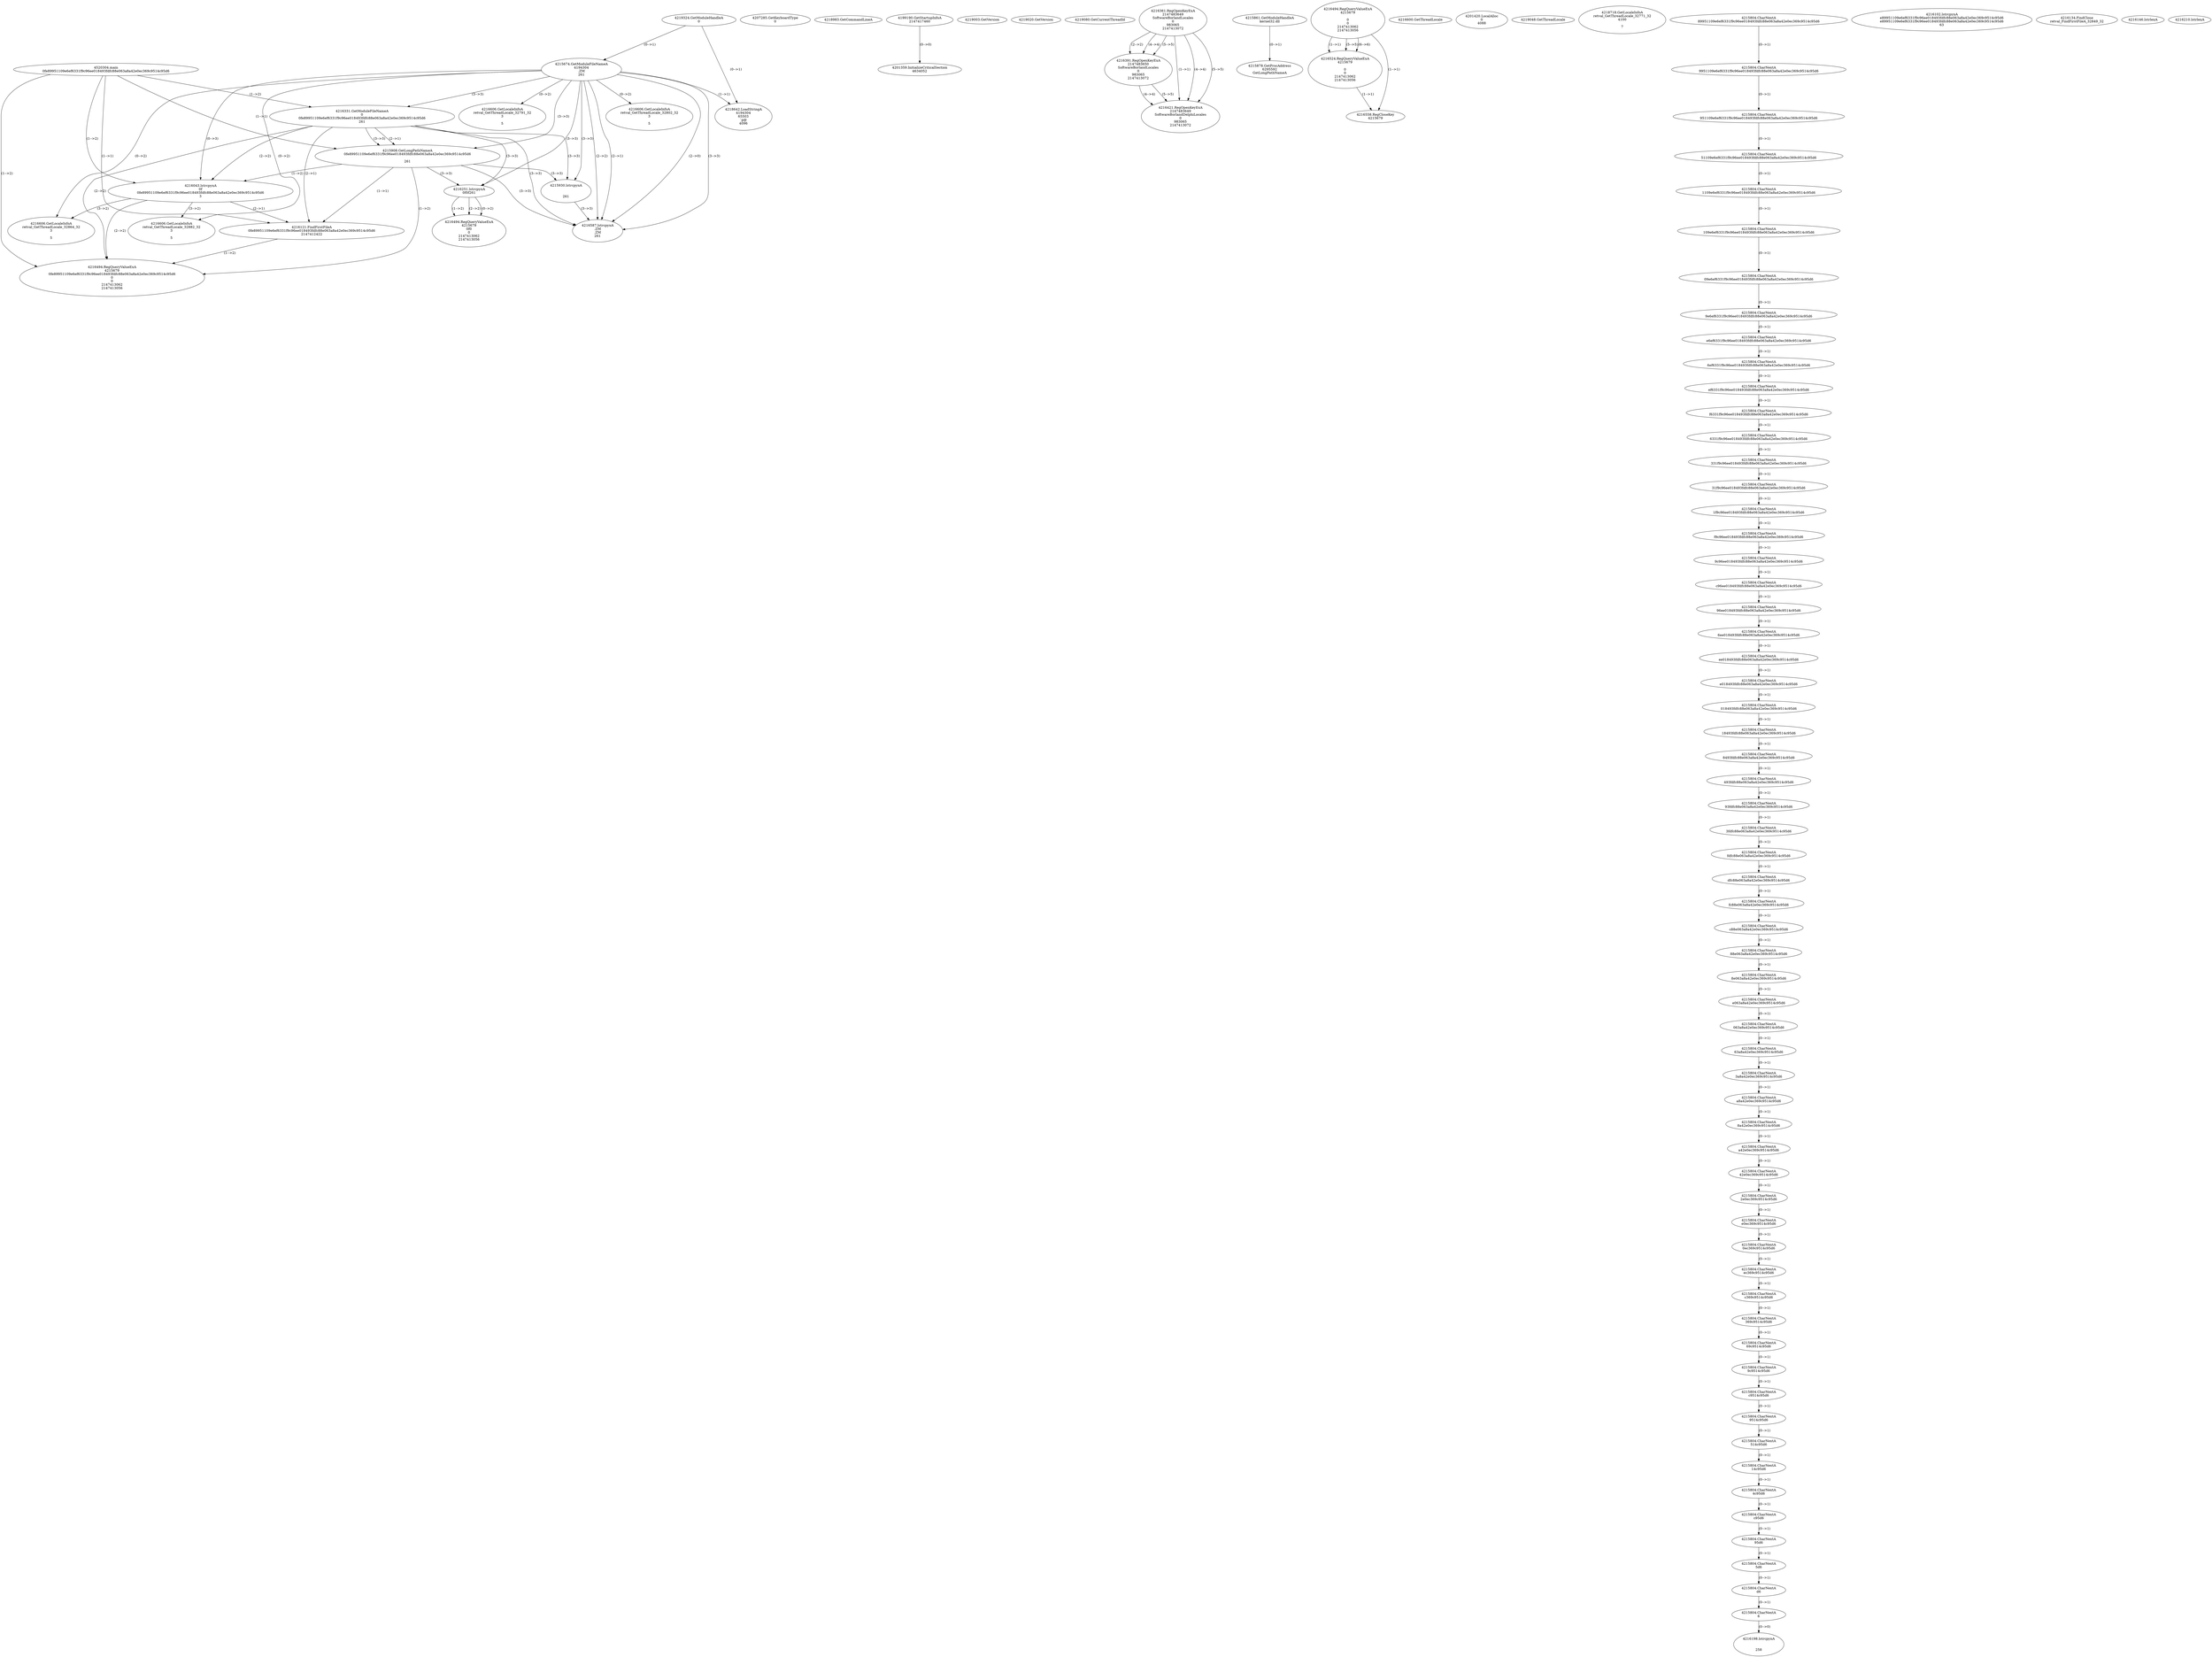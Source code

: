 // Global SCDG with merge call
digraph {
	0 [label="4520304.main
0fe89951109e6ef6331f9c96ee018493fdfc88e063a8a42e0ec369c9514c95d6"]
	1 [label="4219324.GetModuleHandleA
0"]
	2 [label="4207285.GetKeyboardType
0"]
	3 [label="4218983.GetCommandLineA
"]
	4 [label="4199190.GetStartupInfoA
2147417460"]
	5 [label="4219003.GetVersion
"]
	6 [label="4219020.GetVersion
"]
	7 [label="4219080.GetCurrentThreadId
"]
	8 [label="4215674.GetModuleFileNameA
4194304
.ZM
261"]
	1 -> 8 [label="(0-->1)"]
	9 [label="4216331.GetModuleFileNameA
0
0fe89951109e6ef6331f9c96ee018493fdfc88e063a8a42e0ec369c9514c95d6
261"]
	0 -> 9 [label="(1-->2)"]
	8 -> 9 [label="(3-->3)"]
	10 [label="4216361.RegOpenKeyExA
2147483649
Software\Borland\Locales
0
983065
2147413072"]
	11 [label="4215861.GetModuleHandleA
kernel32.dll"]
	12 [label="4215878.GetProcAddress
6295592
GetLongPathNameA"]
	11 -> 12 [label="(0-->1)"]
	13 [label="4215908.GetLongPathNameA
0fe89951109e6ef6331f9c96ee018493fdfc88e063a8a42e0ec369c9514c95d6

261"]
	0 -> 13 [label="(1-->1)"]
	9 -> 13 [label="(2-->1)"]
	8 -> 13 [label="(3-->3)"]
	9 -> 13 [label="(3-->3)"]
	14 [label="4215930.lstrcpynA


261"]
	8 -> 14 [label="(3-->3)"]
	9 -> 14 [label="(3-->3)"]
	13 -> 14 [label="(3-->3)"]
	15 [label="4216494.RegQueryValueExA
4215679

0
0
2147413062
2147413056"]
	16 [label="4216524.RegQueryValueExA
4215679

0
0
2147413062
2147413056"]
	15 -> 16 [label="(1-->1)"]
	15 -> 16 [label="(5-->5)"]
	15 -> 16 [label="(6-->6)"]
	17 [label="4216558.RegCloseKey
4215679"]
	15 -> 17 [label="(1-->1)"]
	16 -> 17 [label="(1-->1)"]
	18 [label="4216587.lstrcpynA
.ZM
.ZM
261"]
	8 -> 18 [label="(2-->1)"]
	8 -> 18 [label="(2-->2)"]
	8 -> 18 [label="(3-->3)"]
	9 -> 18 [label="(3-->3)"]
	13 -> 18 [label="(3-->3)"]
	14 -> 18 [label="(3-->3)"]
	8 -> 18 [label="(2-->0)"]
	19 [label="4216600.GetThreadLocale
"]
	20 [label="4216606.GetLocaleInfoA
retval_GetThreadLocale_32791_32
3

5"]
	8 -> 20 [label="(0-->2)"]
	21 [label="4218642.LoadStringA
4194304
65503
`p@
4096"]
	1 -> 21 [label="(0-->1)"]
	8 -> 21 [label="(1-->1)"]
	22 [label="4201359.InitializeCriticalSection
4634052"]
	4 -> 22 [label="(0-->0)"]
	23 [label="4201420.LocalAlloc
0
4088"]
	24 [label="4216391.RegOpenKeyExA
2147483650
Software\Borland\Locales
0
983065
2147413072"]
	10 -> 24 [label="(2-->2)"]
	10 -> 24 [label="(4-->4)"]
	10 -> 24 [label="(5-->5)"]
	25 [label="4216606.GetLocaleInfoA
retval_GetThreadLocale_32802_32
3

5"]
	8 -> 25 [label="(0-->2)"]
	26 [label="4219048.GetThreadLocale
"]
	27 [label="4218718.GetLocaleInfoA
retval_GetThreadLocale_32771_32
4100

7"]
	28 [label="4216421.RegOpenKeyExA
2147483649
Software\Borland\Delphi\Locales
0
983065
2147413072"]
	10 -> 28 [label="(1-->1)"]
	10 -> 28 [label="(4-->4)"]
	24 -> 28 [label="(4-->4)"]
	10 -> 28 [label="(5-->5)"]
	24 -> 28 [label="(5-->5)"]
	29 [label="4216043.lstrcpynA
0f
0fe89951109e6ef6331f9c96ee018493fdfc88e063a8a42e0ec369c9514c95d6
3"]
	0 -> 29 [label="(1-->2)"]
	9 -> 29 [label="(2-->2)"]
	13 -> 29 [label="(1-->2)"]
	8 -> 29 [label="(0-->3)"]
	30 [label="4215804.CharNextA
89951109e6ef6331f9c96ee018493fdfc88e063a8a42e0ec369c9514c95d6"]
	31 [label="4215804.CharNextA
9951109e6ef6331f9c96ee018493fdfc88e063a8a42e0ec369c9514c95d6"]
	30 -> 31 [label="(0-->1)"]
	32 [label="4215804.CharNextA
951109e6ef6331f9c96ee018493fdfc88e063a8a42e0ec369c9514c95d6"]
	31 -> 32 [label="(0-->1)"]
	33 [label="4215804.CharNextA
51109e6ef6331f9c96ee018493fdfc88e063a8a42e0ec369c9514c95d6"]
	32 -> 33 [label="(0-->1)"]
	34 [label="4215804.CharNextA
1109e6ef6331f9c96ee018493fdfc88e063a8a42e0ec369c9514c95d6"]
	33 -> 34 [label="(0-->1)"]
	35 [label="4215804.CharNextA
109e6ef6331f9c96ee018493fdfc88e063a8a42e0ec369c9514c95d6"]
	34 -> 35 [label="(0-->1)"]
	36 [label="4215804.CharNextA
09e6ef6331f9c96ee018493fdfc88e063a8a42e0ec369c9514c95d6"]
	35 -> 36 [label="(0-->1)"]
	37 [label="4215804.CharNextA
9e6ef6331f9c96ee018493fdfc88e063a8a42e0ec369c9514c95d6"]
	36 -> 37 [label="(0-->1)"]
	38 [label="4215804.CharNextA
e6ef6331f9c96ee018493fdfc88e063a8a42e0ec369c9514c95d6"]
	37 -> 38 [label="(0-->1)"]
	39 [label="4215804.CharNextA
6ef6331f9c96ee018493fdfc88e063a8a42e0ec369c9514c95d6"]
	38 -> 39 [label="(0-->1)"]
	40 [label="4215804.CharNextA
ef6331f9c96ee018493fdfc88e063a8a42e0ec369c9514c95d6"]
	39 -> 40 [label="(0-->1)"]
	41 [label="4215804.CharNextA
f6331f9c96ee018493fdfc88e063a8a42e0ec369c9514c95d6"]
	40 -> 41 [label="(0-->1)"]
	42 [label="4215804.CharNextA
6331f9c96ee018493fdfc88e063a8a42e0ec369c9514c95d6"]
	41 -> 42 [label="(0-->1)"]
	43 [label="4215804.CharNextA
331f9c96ee018493fdfc88e063a8a42e0ec369c9514c95d6"]
	42 -> 43 [label="(0-->1)"]
	44 [label="4215804.CharNextA
31f9c96ee018493fdfc88e063a8a42e0ec369c9514c95d6"]
	43 -> 44 [label="(0-->1)"]
	45 [label="4215804.CharNextA
1f9c96ee018493fdfc88e063a8a42e0ec369c9514c95d6"]
	44 -> 45 [label="(0-->1)"]
	46 [label="4215804.CharNextA
f9c96ee018493fdfc88e063a8a42e0ec369c9514c95d6"]
	45 -> 46 [label="(0-->1)"]
	47 [label="4215804.CharNextA
9c96ee018493fdfc88e063a8a42e0ec369c9514c95d6"]
	46 -> 47 [label="(0-->1)"]
	48 [label="4215804.CharNextA
c96ee018493fdfc88e063a8a42e0ec369c9514c95d6"]
	47 -> 48 [label="(0-->1)"]
	49 [label="4215804.CharNextA
96ee018493fdfc88e063a8a42e0ec369c9514c95d6"]
	48 -> 49 [label="(0-->1)"]
	50 [label="4215804.CharNextA
6ee018493fdfc88e063a8a42e0ec369c9514c95d6"]
	49 -> 50 [label="(0-->1)"]
	51 [label="4215804.CharNextA
ee018493fdfc88e063a8a42e0ec369c9514c95d6"]
	50 -> 51 [label="(0-->1)"]
	52 [label="4215804.CharNextA
e018493fdfc88e063a8a42e0ec369c9514c95d6"]
	51 -> 52 [label="(0-->1)"]
	53 [label="4215804.CharNextA
018493fdfc88e063a8a42e0ec369c9514c95d6"]
	52 -> 53 [label="(0-->1)"]
	54 [label="4215804.CharNextA
18493fdfc88e063a8a42e0ec369c9514c95d6"]
	53 -> 54 [label="(0-->1)"]
	55 [label="4215804.CharNextA
8493fdfc88e063a8a42e0ec369c9514c95d6"]
	54 -> 55 [label="(0-->1)"]
	56 [label="4215804.CharNextA
493fdfc88e063a8a42e0ec369c9514c95d6"]
	55 -> 56 [label="(0-->1)"]
	57 [label="4215804.CharNextA
93fdfc88e063a8a42e0ec369c9514c95d6"]
	56 -> 57 [label="(0-->1)"]
	58 [label="4215804.CharNextA
3fdfc88e063a8a42e0ec369c9514c95d6"]
	57 -> 58 [label="(0-->1)"]
	59 [label="4215804.CharNextA
fdfc88e063a8a42e0ec369c9514c95d6"]
	58 -> 59 [label="(0-->1)"]
	60 [label="4215804.CharNextA
dfc88e063a8a42e0ec369c9514c95d6"]
	59 -> 60 [label="(0-->1)"]
	61 [label="4215804.CharNextA
fc88e063a8a42e0ec369c9514c95d6"]
	60 -> 61 [label="(0-->1)"]
	62 [label="4215804.CharNextA
c88e063a8a42e0ec369c9514c95d6"]
	61 -> 62 [label="(0-->1)"]
	63 [label="4215804.CharNextA
88e063a8a42e0ec369c9514c95d6"]
	62 -> 63 [label="(0-->1)"]
	64 [label="4215804.CharNextA
8e063a8a42e0ec369c9514c95d6"]
	63 -> 64 [label="(0-->1)"]
	65 [label="4215804.CharNextA
e063a8a42e0ec369c9514c95d6"]
	64 -> 65 [label="(0-->1)"]
	66 [label="4215804.CharNextA
063a8a42e0ec369c9514c95d6"]
	65 -> 66 [label="(0-->1)"]
	67 [label="4215804.CharNextA
63a8a42e0ec369c9514c95d6"]
	66 -> 67 [label="(0-->1)"]
	68 [label="4215804.CharNextA
3a8a42e0ec369c9514c95d6"]
	67 -> 68 [label="(0-->1)"]
	69 [label="4215804.CharNextA
a8a42e0ec369c9514c95d6"]
	68 -> 69 [label="(0-->1)"]
	70 [label="4215804.CharNextA
8a42e0ec369c9514c95d6"]
	69 -> 70 [label="(0-->1)"]
	71 [label="4215804.CharNextA
a42e0ec369c9514c95d6"]
	70 -> 71 [label="(0-->1)"]
	72 [label="4215804.CharNextA
42e0ec369c9514c95d6"]
	71 -> 72 [label="(0-->1)"]
	73 [label="4215804.CharNextA
2e0ec369c9514c95d6"]
	72 -> 73 [label="(0-->1)"]
	74 [label="4215804.CharNextA
e0ec369c9514c95d6"]
	73 -> 74 [label="(0-->1)"]
	75 [label="4215804.CharNextA
0ec369c9514c95d6"]
	74 -> 75 [label="(0-->1)"]
	76 [label="4215804.CharNextA
ec369c9514c95d6"]
	75 -> 76 [label="(0-->1)"]
	77 [label="4215804.CharNextA
c369c9514c95d6"]
	76 -> 77 [label="(0-->1)"]
	78 [label="4215804.CharNextA
369c9514c95d6"]
	77 -> 78 [label="(0-->1)"]
	79 [label="4215804.CharNextA
69c9514c95d6"]
	78 -> 79 [label="(0-->1)"]
	80 [label="4215804.CharNextA
9c9514c95d6"]
	79 -> 80 [label="(0-->1)"]
	81 [label="4215804.CharNextA
c9514c95d6"]
	80 -> 81 [label="(0-->1)"]
	82 [label="4215804.CharNextA
9514c95d6"]
	81 -> 82 [label="(0-->1)"]
	83 [label="4215804.CharNextA
514c95d6"]
	82 -> 83 [label="(0-->1)"]
	84 [label="4215804.CharNextA
14c95d6"]
	83 -> 84 [label="(0-->1)"]
	85 [label="4215804.CharNextA
4c95d6"]
	84 -> 85 [label="(0-->1)"]
	86 [label="4215804.CharNextA
c95d6"]
	85 -> 86 [label="(0-->1)"]
	87 [label="4215804.CharNextA
95d6"]
	86 -> 87 [label="(0-->1)"]
	88 [label="4215804.CharNextA
5d6"]
	87 -> 88 [label="(0-->1)"]
	89 [label="4215804.CharNextA
d6"]
	88 -> 89 [label="(0-->1)"]
	90 [label="4215804.CharNextA
6"]
	89 -> 90 [label="(0-->1)"]
	91 [label="4216102.lstrcpynA
e89951109e6ef6331f9c96ee018493fdfc88e063a8a42e0ec369c9514c95d6
e89951109e6ef6331f9c96ee018493fdfc88e063a8a42e0ec369c9514c95d6
63"]
	92 [label="4216121.FindFirstFileA
0fe89951109e6ef6331f9c96ee018493fdfc88e063a8a42e0ec369c9514c95d6
2147412422"]
	0 -> 92 [label="(1-->1)"]
	9 -> 92 [label="(2-->1)"]
	13 -> 92 [label="(1-->1)"]
	29 -> 92 [label="(2-->1)"]
	93 [label="4216134.FindClose
retval_FindFirstFileA_32849_32"]
	94 [label="4216146.lstrlenA
"]
	95 [label="4216198.lstrcpynA


258"]
	90 -> 95 [label="(0-->0)"]
	96 [label="4216210.lstrlenA
"]
	97 [label="4216251.lstrcpynA
0f\
0f\
261"]
	8 -> 97 [label="(3-->3)"]
	9 -> 97 [label="(3-->3)"]
	13 -> 97 [label="(3-->3)"]
	98 [label="4216494.RegQueryValueExA
4215679
0f\
0
0
2147413062
2147413056"]
	97 -> 98 [label="(1-->2)"]
	97 -> 98 [label="(2-->2)"]
	97 -> 98 [label="(0-->2)"]
	99 [label="4216606.GetLocaleInfoA
retval_GetThreadLocale_32882_32
3

5"]
	8 -> 99 [label="(0-->2)"]
	29 -> 99 [label="(3-->2)"]
	100 [label="4216494.RegQueryValueExA
4215679
0fe89951109e6ef6331f9c96ee018493fdfc88e063a8a42e0ec369c9514c95d6
0
0
2147413062
2147413056"]
	0 -> 100 [label="(1-->2)"]
	9 -> 100 [label="(2-->2)"]
	13 -> 100 [label="(1-->2)"]
	29 -> 100 [label="(2-->2)"]
	92 -> 100 [label="(1-->2)"]
	101 [label="4216606.GetLocaleInfoA
retval_GetThreadLocale_32864_32
3

5"]
	8 -> 101 [label="(0-->2)"]
	29 -> 101 [label="(3-->2)"]
}
